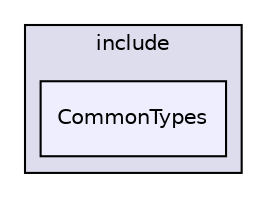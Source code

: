 digraph "/home/travis/build/AliceO2Group/AliceO2/Common/Types/include/CommonTypes" {
  bgcolor=transparent;
  compound=true
  node [ fontsize="10", fontname="Helvetica"];
  edge [ labelfontsize="10", labelfontname="Helvetica"];
  subgraph clusterdir_39351ae6f141925c7ff84f082320c14d {
    graph [ bgcolor="#ddddee", pencolor="black", label="include" fontname="Helvetica", fontsize="10", URL="dir_39351ae6f141925c7ff84f082320c14d.html"]
  dir_9d4ce3bdb895dbe63b29e60b704486db [shape=box, label="CommonTypes", style="filled", fillcolor="#eeeeff", pencolor="black", URL="dir_9d4ce3bdb895dbe63b29e60b704486db.html"];
  }
}
